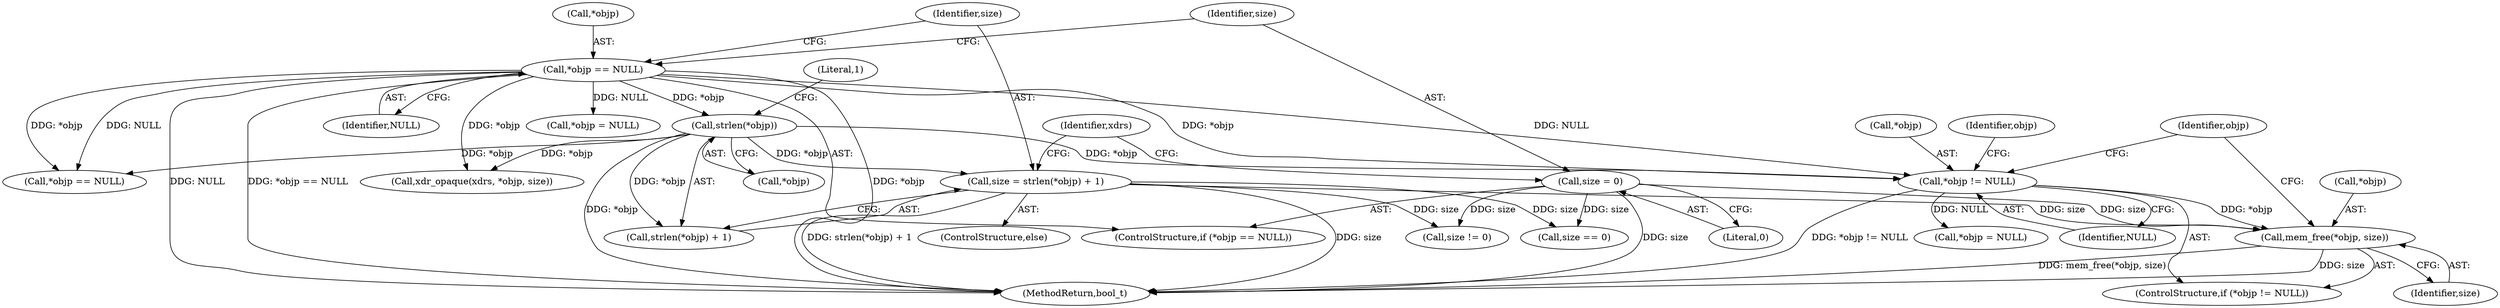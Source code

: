 digraph "0_krb5_df17a1224a3406f57477bcd372c61e04c0e5a5bb@API" {
"1000233" [label="(Call,mem_free(*objp, size))"];
"1000229" [label="(Call,*objp != NULL)"];
"1000125" [label="(Call,strlen(*objp))"];
"1000114" [label="(Call,*objp == NULL)"];
"1000122" [label="(Call,size = strlen(*objp) + 1)"];
"1000118" [label="(Call,size = 0)"];
"1000124" [label="(Call,strlen(*objp) + 1)"];
"1000239" [label="(Identifier,objp)"];
"1000114" [label="(Call,*objp == NULL)"];
"1000128" [label="(Literal,1)"];
"1000220" [label="(Call,xdr_opaque(xdrs, *objp, size))"];
"1000118" [label="(Call,size = 0)"];
"1000123" [label="(Identifier,size)"];
"1000125" [label="(Call,strlen(*objp))"];
"1000115" [label="(Call,*objp)"];
"1000119" [label="(Identifier,size)"];
"1000230" [label="(Call,*objp)"];
"1000120" [label="(Literal,0)"];
"1000145" [label="(Call,size == 0)"];
"1000234" [label="(Call,*objp)"];
"1000157" [label="(Call,*objp == NULL)"];
"1000126" [label="(Call,*objp)"];
"1000229" [label="(Call,*objp != NULL)"];
"1000236" [label="(Identifier,size)"];
"1000117" [label="(Identifier,NULL)"];
"1000233" [label="(Call,mem_free(*objp, size))"];
"1000121" [label="(ControlStructure,else)"];
"1000235" [label="(Identifier,objp)"];
"1000245" [label="(MethodReturn,bool_t)"];
"1000237" [label="(Call,*objp = NULL)"];
"1000228" [label="(ControlStructure,if (*objp != NULL))"];
"1000149" [label="(Call,*objp = NULL)"];
"1000113" [label="(ControlStructure,if (*objp == NULL))"];
"1000132" [label="(Identifier,xdrs)"];
"1000232" [label="(Identifier,NULL)"];
"1000122" [label="(Call,size = strlen(*objp) + 1)"];
"1000216" [label="(Call,size != 0)"];
"1000233" -> "1000228"  [label="AST: "];
"1000233" -> "1000236"  [label="CFG: "];
"1000234" -> "1000233"  [label="AST: "];
"1000236" -> "1000233"  [label="AST: "];
"1000239" -> "1000233"  [label="CFG: "];
"1000233" -> "1000245"  [label="DDG: size"];
"1000233" -> "1000245"  [label="DDG: mem_free(*objp, size)"];
"1000229" -> "1000233"  [label="DDG: *objp"];
"1000122" -> "1000233"  [label="DDG: size"];
"1000118" -> "1000233"  [label="DDG: size"];
"1000229" -> "1000228"  [label="AST: "];
"1000229" -> "1000232"  [label="CFG: "];
"1000230" -> "1000229"  [label="AST: "];
"1000232" -> "1000229"  [label="AST: "];
"1000235" -> "1000229"  [label="CFG: "];
"1000239" -> "1000229"  [label="CFG: "];
"1000229" -> "1000245"  [label="DDG: *objp != NULL"];
"1000125" -> "1000229"  [label="DDG: *objp"];
"1000114" -> "1000229"  [label="DDG: *objp"];
"1000114" -> "1000229"  [label="DDG: NULL"];
"1000229" -> "1000237"  [label="DDG: NULL"];
"1000125" -> "1000124"  [label="AST: "];
"1000125" -> "1000126"  [label="CFG: "];
"1000126" -> "1000125"  [label="AST: "];
"1000128" -> "1000125"  [label="CFG: "];
"1000125" -> "1000245"  [label="DDG: *objp"];
"1000125" -> "1000122"  [label="DDG: *objp"];
"1000125" -> "1000124"  [label="DDG: *objp"];
"1000114" -> "1000125"  [label="DDG: *objp"];
"1000125" -> "1000157"  [label="DDG: *objp"];
"1000125" -> "1000220"  [label="DDG: *objp"];
"1000114" -> "1000113"  [label="AST: "];
"1000114" -> "1000117"  [label="CFG: "];
"1000115" -> "1000114"  [label="AST: "];
"1000117" -> "1000114"  [label="AST: "];
"1000119" -> "1000114"  [label="CFG: "];
"1000123" -> "1000114"  [label="CFG: "];
"1000114" -> "1000245"  [label="DDG: NULL"];
"1000114" -> "1000245"  [label="DDG: *objp == NULL"];
"1000114" -> "1000245"  [label="DDG: *objp"];
"1000114" -> "1000149"  [label="DDG: NULL"];
"1000114" -> "1000157"  [label="DDG: *objp"];
"1000114" -> "1000157"  [label="DDG: NULL"];
"1000114" -> "1000220"  [label="DDG: *objp"];
"1000122" -> "1000121"  [label="AST: "];
"1000122" -> "1000124"  [label="CFG: "];
"1000123" -> "1000122"  [label="AST: "];
"1000124" -> "1000122"  [label="AST: "];
"1000132" -> "1000122"  [label="CFG: "];
"1000122" -> "1000245"  [label="DDG: size"];
"1000122" -> "1000245"  [label="DDG: strlen(*objp) + 1"];
"1000122" -> "1000145"  [label="DDG: size"];
"1000122" -> "1000216"  [label="DDG: size"];
"1000118" -> "1000113"  [label="AST: "];
"1000118" -> "1000120"  [label="CFG: "];
"1000119" -> "1000118"  [label="AST: "];
"1000120" -> "1000118"  [label="AST: "];
"1000132" -> "1000118"  [label="CFG: "];
"1000118" -> "1000245"  [label="DDG: size"];
"1000118" -> "1000145"  [label="DDG: size"];
"1000118" -> "1000216"  [label="DDG: size"];
}
